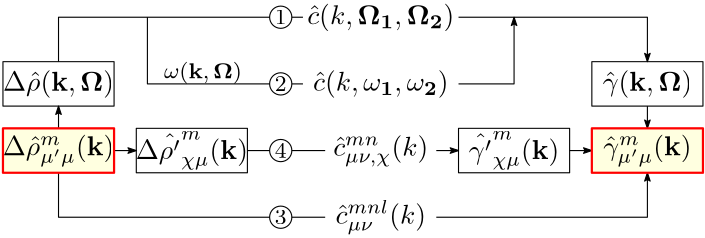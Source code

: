 <?xml version="1.0"?>
<!DOCTYPE ipe SYSTEM "ipe.dtd">
<ipe version="70206" creator="Ipe 7.2.6">
<info created="D:20160226103839" modified="D:20161211200414"/>
<ipestyle name="basic">
<symbol name="arrow/arc(spx)">
<path stroke="sym-stroke" fill="sym-stroke" pen="sym-pen">
0 0 m
-1 0.333 l
-1 -0.333 l
h
</path>
</symbol>
<symbol name="arrow/farc(spx)">
<path stroke="sym-stroke" fill="white" pen="sym-pen">
0 0 m
-1 0.333 l
-1 -0.333 l
h
</path>
</symbol>
<symbol name="arrow/ptarc(spx)">
<path stroke="sym-stroke" fill="sym-stroke" pen="sym-pen">
0 0 m
-1 0.333 l
-0.8 0 l
-1 -0.333 l
h
</path>
</symbol>
<symbol name="arrow/fptarc(spx)">
<path stroke="sym-stroke" fill="white" pen="sym-pen">
0 0 m
-1 0.333 l
-0.8 0 l
-1 -0.333 l
h
</path>
</symbol>
<symbol name="mark/circle(sx)" transformations="translations">
<path fill="sym-stroke">
0.6 0 0 0.6 0 0 e
0.4 0 0 0.4 0 0 e
</path>
</symbol>
<symbol name="mark/disk(sx)" transformations="translations">
<path fill="sym-stroke">
0.6 0 0 0.6 0 0 e
</path>
</symbol>
<symbol name="mark/fdisk(sfx)" transformations="translations">
<group>
<path fill="sym-fill">
0.5 0 0 0.5 0 0 e
</path>
<path fill="sym-stroke" fillrule="eofill">
0.6 0 0 0.6 0 0 e
0.4 0 0 0.4 0 0 e
</path>
</group>
</symbol>
<symbol name="mark/box(sx)" transformations="translations">
<path fill="sym-stroke" fillrule="eofill">
-0.6 -0.6 m
0.6 -0.6 l
0.6 0.6 l
-0.6 0.6 l
h
-0.4 -0.4 m
0.4 -0.4 l
0.4 0.4 l
-0.4 0.4 l
h
</path>
</symbol>
<symbol name="mark/square(sx)" transformations="translations">
<path fill="sym-stroke">
-0.6 -0.6 m
0.6 -0.6 l
0.6 0.6 l
-0.6 0.6 l
h
</path>
</symbol>
<symbol name="mark/fsquare(sfx)" transformations="translations">
<group>
<path fill="sym-fill">
-0.5 -0.5 m
0.5 -0.5 l
0.5 0.5 l
-0.5 0.5 l
h
</path>
<path fill="sym-stroke" fillrule="eofill">
-0.6 -0.6 m
0.6 -0.6 l
0.6 0.6 l
-0.6 0.6 l
h
-0.4 -0.4 m
0.4 -0.4 l
0.4 0.4 l
-0.4 0.4 l
h
</path>
</group>
</symbol>
<symbol name="mark/cross(sx)" transformations="translations">
<group>
<path fill="sym-stroke">
-0.43 -0.57 m
0.57 0.43 l
0.43 0.57 l
-0.57 -0.43 l
h
</path>
<path fill="sym-stroke">
-0.43 0.57 m
0.57 -0.43 l
0.43 -0.57 l
-0.57 0.43 l
h
</path>
</group>
</symbol>
<symbol name="arrow/fnormal(spx)">
<path stroke="sym-stroke" fill="white" pen="sym-pen">
0 0 m
-1 0.333 l
-1 -0.333 l
h
</path>
</symbol>
<symbol name="arrow/pointed(spx)">
<path stroke="sym-stroke" fill="sym-stroke" pen="sym-pen">
0 0 m
-1 0.333 l
-0.8 0 l
-1 -0.333 l
h
</path>
</symbol>
<symbol name="arrow/fpointed(spx)">
<path stroke="sym-stroke" fill="white" pen="sym-pen">
0 0 m
-1 0.333 l
-0.8 0 l
-1 -0.333 l
h
</path>
</symbol>
<symbol name="arrow/linear(spx)">
<path stroke="sym-stroke" pen="sym-pen">
-1 0.333 m
0 0 l
-1 -0.333 l
</path>
</symbol>
<symbol name="arrow/fdouble(spx)">
<path stroke="sym-stroke" fill="white" pen="sym-pen">
0 0 m
-1 0.333 l
-1 -0.333 l
h
-1 0 m
-2 0.333 l
-2 -0.333 l
h
</path>
</symbol>
<symbol name="arrow/double(spx)">
<path stroke="sym-stroke" fill="sym-stroke" pen="sym-pen">
0 0 m
-1 0.333 l
-1 -0.333 l
h
-1 0 m
-2 0.333 l
-2 -0.333 l
h
</path>
</symbol>
<pen name="heavier" value="0.8"/>
<pen name="fat" value="1.2"/>
<pen name="ultrafat" value="2"/>
<symbolsize name="large" value="5"/>
<symbolsize name="small" value="2"/>
<symbolsize name="tiny" value="1.1"/>
<arrowsize name="large" value="10"/>
<arrowsize name="small" value="5"/>
<arrowsize name="tiny" value="3"/>
<color name="red" value="1 0 0"/>
<color name="green" value="0 1 0"/>
<color name="blue" value="0 0 1"/>
<color name="yellow" value="1 1 0"/>
<color name="orange" value="1 0.647 0"/>
<color name="gold" value="1 0.843 0"/>
<color name="purple" value="0.627 0.125 0.941"/>
<color name="gray" value="0.745"/>
<color name="brown" value="0.647 0.165 0.165"/>
<color name="navy" value="0 0 0.502"/>
<color name="pink" value="1 0.753 0.796"/>
<color name="seagreen" value="0.18 0.545 0.341"/>
<color name="turquoise" value="0.251 0.878 0.816"/>
<color name="violet" value="0.933 0.51 0.933"/>
<color name="darkblue" value="0 0 0.545"/>
<color name="darkcyan" value="0 0.545 0.545"/>
<color name="darkgray" value="0.663"/>
<color name="darkgreen" value="0 0.392 0"/>
<color name="darkmagenta" value="0.545 0 0.545"/>
<color name="darkorange" value="1 0.549 0"/>
<color name="darkred" value="0.545 0 0"/>
<color name="lightblue" value="0.678 0.847 0.902"/>
<color name="lightcyan" value="0.878 1 1"/>
<color name="lightgray" value="0.827"/>
<color name="lightgreen" value="0.565 0.933 0.565"/>
<color name="lightyellow" value="1 1 0.878"/>
<dashstyle name="dashed" value="[4] 0"/>
<dashstyle name="dotted" value="[1 3] 0"/>
<dashstyle name="dash dotted" value="[4 2 1 2] 0"/>
<dashstyle name="dash dot dotted" value="[4 2 1 2 1 2] 0"/>
<textsize name="large" value="\large"/>
<textsize name="Large" value="\Large"/>
<textsize name="LARGE" value="\LARGE"/>
<textsize name="huge" value="\huge"/>
<textsize name="Huge" value="\Huge"/>
<textsize name="small" value="\small"/>
<textsize name="footnote" value="\footnotesize"/>
<textsize name="tiny" value="\tiny"/>
<textstyle name="center" begin="\begin{center}" end="\end{center}"/>
<textstyle name="itemize" begin="\begin{itemize}" end="\end{itemize}"/>
<textstyle name="item" begin="\begin{itemize}\item{}" end="\end{itemize}"/>
<gridsize name="4 pts" value="4"/>
<gridsize name="8 pts (~3 mm)" value="8"/>
<gridsize name="16 pts (~6 mm)" value="16"/>
<gridsize name="32 pts (~12 mm)" value="32"/>
<gridsize name="10 pts (~3.5 mm)" value="10"/>
<gridsize name="20 pts (~7 mm)" value="20"/>
<gridsize name="14 pts (~5 mm)" value="14"/>
<gridsize name="28 pts (~10 mm)" value="28"/>
<gridsize name="56 pts (~20 mm)" value="56"/>
<anglesize name="90 deg" value="90"/>
<anglesize name="60 deg" value="60"/>
<anglesize name="45 deg" value="45"/>
<anglesize name="30 deg" value="30"/>
<anglesize name="22.5 deg" value="22.5"/>
<tiling name="falling" angle="-60" step="4" width="1"/>
<tiling name="rising" angle="30" step="4" width="1"/>
</ipestyle>
<page>
<layer name="alpha"/>
<view layers="alpha" active="alpha"/>
<path layer="alpha" stroke="black" arrow="pointed/tiny">
164 656 m
164 632 l
296 632 l
296 656 l
</path>
<path matrix="0.333333 0 0 1 101.333 16" stroke="black" arrow="pointed/tiny">
152 592 m
176 592 l
</path>
<path stroke="black" arrow="pointed/tiny">
200 608 m
276 608 l
</path>
<path matrix="0.333333 0 0 1 222.667 16" stroke="black" arrow="pointed/tiny">
280 592 m
304 592 l
</path>
<path matrix="1 0 0 -0.333333 0 824" stroke="black" arrow="pointed/tiny">
132 624 m
132 600 l
</path>
<path matrix="1 0 0 -0.333333 20 824" stroke="black" arrow="pointed/tiny">
324 600 m
324 624 l
</path>
<path stroke="black" arrow="pointed/tiny">
132 640 m
132 656 l
344 656 l
344 640 l
</path>
<path stroke="black" arrow="pointed/tiny">
132 600 m
132 584 l
344 584 l
344 600 l
</path>
<path matrix="1 0 0 1 120 -112" stroke="black" fill="white">
4 0 0 4 92 744 e
</path>
<text matrix="1 0 0 1 124 -112" transformations="translations" pos="88 744" stroke="black" type="label" width="4.234" height="5.136" depth="0" halign="center" valign="center" size="footnote">2</text>
<path matrix="1 0 0 1 120 -136" stroke="black" fill="white">
4 0 0 4 92 744 e
</path>
<text matrix="1 0 0 1 124 -136" transformations="translations" pos="88 744" stroke="black" type="label" width="4.234" height="5.136" depth="0" halign="center" valign="center" size="footnote">4</text>
<path matrix="1 0 0 1 120 -88" stroke="black" fill="white">
4 0 0 4 92 744 e
</path>
<text matrix="1 0 0 1 124 -88" transformations="translations" pos="88 744" stroke="black" type="label" width="4.234" height="5.136" depth="0" halign="center" valign="center" size="footnote">1</text>
<path matrix="1 0 0 1 120 -160" stroke="black" fill="white">
4 0 0 4 92 744 e
</path>
<text matrix="1 0 0 1 124 -160" transformations="translations" pos="88 744" stroke="black" type="label" width="4.234" height="5.136" depth="0" halign="center" valign="center" size="footnote">3</text>
<text matrix="1 0 0 1 -60 -136" transformations="translations" pos="192 768" stroke="black" type="label" width="39.951" height="7.473" depth="2.49" halign="center" valign="center" style="math">\Delta\hat{\rho}(\mathbf{k},\mathbf{\Omega})</text>
<path matrix="1 0 0 1 -60 -104" stroke="black">
172 744 m
172 728 l
212 728 l
212 744 l
h
</path>
<path matrix="1 0 0 1 -60 -96" stroke="red" fill="lightyellow" pen="heavier">
172 712 m
172 696 l
212 696 l
212 712 l
h
</path>
<text matrix="1 0 0 1 -60 -160" transformations="translations" pos="192 768" stroke="black" type="label" width="40.13" height="7.476" depth="4.09" halign="center" valign="center" style="math">\Delta\hat{\rho}^m_{\mu&apos;\mu}(\mathbf{k})</text>
<text matrix="1 0 0 1 -12 -160" transformations="translations" pos="192 768" stroke="black" type="label" width="40.364" height="9.92" depth="3.82" halign="center" valign="center" style="math">\Delta\hat{\rho&apos;}^m_{\chi\mu}(\mathbf{k})</text>
<path matrix="1 0 0 1 -12 -64" stroke="black">
172 680 m
172 664 l
212 664 l
212 680 l
h
</path>
<text matrix="1 0 0 1 -8 -132" transformations="translations" pos="192 768" stroke="black" type="label" width="28.106" height="5.98" depth="1.99" halign="center" valign="center" size="footnote" style="math">\mathbf{\omega}(\mathbf{k},\mathbf{\Omega})</text>
<text matrix="1 0 0 1 104 -160" transformations="translations" pos="192 768" stroke="black" type="label" width="32.622" height="9.92" depth="3.82" halign="center" valign="center" style="math">\hat{\gamma&apos;}^m_{\chi\mu}(\mathbf{k})</text>
<path matrix="1 0 0 1 104 -64" stroke="black">
172 680 m
172 664 l
212 664 l
212 680 l
h
</path>
<path matrix="1 0 0 1 152 -96" stroke="red" fill="lightyellow" pen="heavier">
172 712 m
172 696 l
212 696 l
212 712 l
h
</path>
<text matrix="1 0 0 1 152 -160" transformations="translations" pos="192 768" stroke="black" type="label" width="31.835" height="7.476" depth="4.09" halign="center" valign="center" style="math">\hat{\gamma}^m_{\mu&apos;\mu}(\mathbf{k})</text>
<text matrix="1 0 0 1 152 -136" transformations="translations" pos="192 768" stroke="black" type="label" width="32.209" height="7.473" depth="2.49" halign="center" valign="center" style="math">\hat{\gamma}(\mathbf{k},\mathbf{\Omega})</text>
<path matrix="1 0 0 1 152 -104" stroke="black">
172 744 m
172 728 l
212 728 l
212 744 l
h
</path>
<path matrix="1 0 0 1 4 8" fill="white">
216 654 m
216 642 l
272 642 l
272 654 l
h
</path>
<path matrix="1 0 0 1 4 0" fill="white">
216 638 m
216 626 l
272 626 l
272 638 l
h
</path>
<path matrix="0.714286 0 0 1 73.7143 16" fill="white">
216 598 m
216 586 l
272 586 l
272 598 l
h
</path>
<path matrix="0.714286 0 0 1 73.7143 8" fill="white">
216 582 m
216 570 l
272 570 l
272 582 l
h
</path>
<text matrix="1 0 0 1 52 -20" transformations="translations" pos="196 676" stroke="black" type="label" width="52.988" height="7.473" depth="2.49" halign="center" valign="center" style="math">\hat{c}(k,\mathbf{\Omega_1},\mathbf{\Omega_2})</text>
<text matrix="1 0 0 1 52 -44" transformations="translations" pos="196 676" stroke="black" type="label" width="48.842" height="7.473" depth="2.49" halign="center" valign="center" style="math">\hat{c}(k,\mathbf{\omega_1},\mathbf{\omega_2})</text>
<text matrix="1 0 0 1 52 -68" transformations="translations" pos="196 676" stroke="black" type="label" width="34.277" height="7.471" depth="3.82" halign="center" valign="center" style="math">\hat{c}^{mn}_{\mu\nu,\chi}(k)</text>
<text matrix="1 0 0 1 52 -92" transformations="translations" pos="196 676" stroke="black" type="label" width="32.613" height="8.457" depth="3.82" halign="center" valign="center" style="math">\hat{c}^{mnl}_{\mu\nu}(k)</text>
</page>
</ipe>
